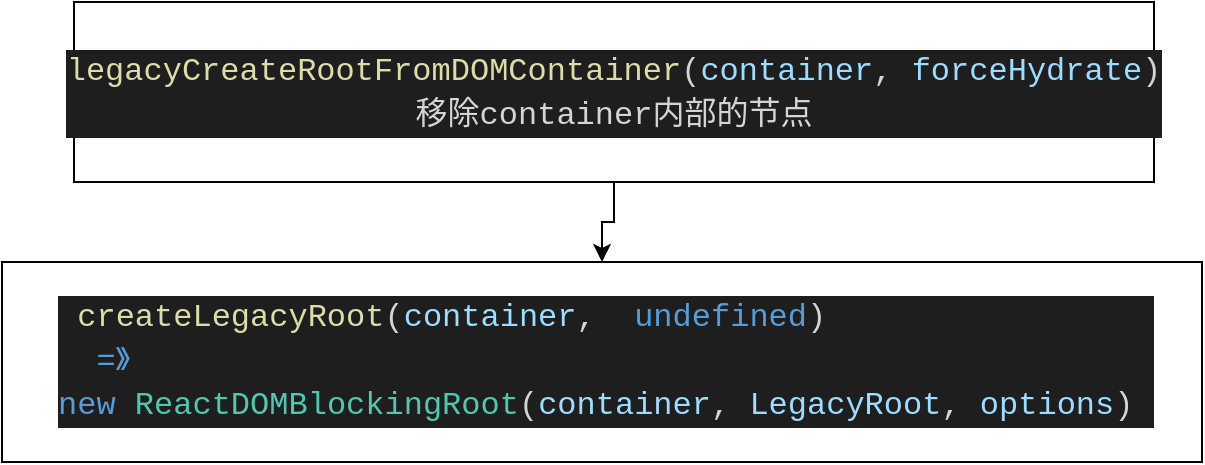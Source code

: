 <mxfile>
    <diagram id="jd_RC2NwaiC4DeVD9V_m" name="第 1 页">
        <mxGraphModel dx="831" dy="389" grid="1" gridSize="10" guides="1" tooltips="1" connect="1" arrows="1" fold="1" page="1" pageScale="1" pageWidth="827" pageHeight="1169" math="0" shadow="0">
            <root>
                <mxCell id="0"/>
                <mxCell id="1" parent="0"/>
                <mxCell id="10" style="edgeStyle=orthogonalEdgeStyle;rounded=0;orthogonalLoop=1;jettySize=auto;html=1;entryX=0.5;entryY=0;entryDx=0;entryDy=0;" edge="1" parent="1" source="2" target="3">
                    <mxGeometry relative="1" as="geometry"/>
                </mxCell>
                <mxCell id="2" value="&lt;div style=&quot;color: rgb(212 , 212 , 212) ; background-color: rgb(30 , 30 , 30) ; font-family: &amp;#34;consolas&amp;#34; , &amp;#34;courier new&amp;#34; , monospace ; font-size: 16px ; line-height: 22px&quot;&gt;&lt;div style=&quot;line-height: 22px&quot;&gt;&lt;span style=&quot;color: #dcdcaa&quot;&gt;legacyCreateRootFromDOMContainer&lt;/span&gt;(&lt;span style=&quot;color: #9cdcfe&quot;&gt;container&lt;/span&gt;,&amp;nbsp;&lt;span style=&quot;color: #9cdcfe&quot;&gt;forceHydrate&lt;/span&gt;)&lt;/div&gt;&lt;div style=&quot;line-height: 22px&quot;&gt;移除container内部的节点&lt;/div&gt;&lt;/div&gt;" style="rounded=0;whiteSpace=wrap;html=1;" vertex="1" parent="1">
                    <mxGeometry x="150" y="10" width="540" height="90" as="geometry"/>
                </mxCell>
                <mxCell id="3" value="" style="rounded=0;whiteSpace=wrap;html=1;" vertex="1" parent="1">
                    <mxGeometry x="114" y="140" width="600" height="100" as="geometry"/>
                </mxCell>
                <mxCell id="11" value="&lt;div style=&quot;background-color: rgb(30 , 30 , 30) ; font-family: &amp;#34;consolas&amp;#34; , &amp;#34;courier new&amp;#34; , monospace ; font-weight: normal ; font-size: 16px ; line-height: 22px&quot;&gt;&lt;div style=&quot;font-family: &amp;#34;consolas&amp;#34; , &amp;#34;courier new&amp;#34; , monospace ; line-height: 22px&quot;&gt;&lt;div&gt;&lt;font color=&quot;#d4d4d4&quot;&gt;&amp;nbsp;&lt;/font&gt;&lt;span style=&quot;color: rgb(220 , 220 , 170)&quot;&gt;createLegacyRoot&lt;/span&gt;&lt;font color=&quot;#d4d4d4&quot;&gt;(&lt;/font&gt;&lt;span style=&quot;color: rgb(156 , 220 , 254)&quot;&gt;container&lt;/span&gt;&lt;font color=&quot;#d4d4d4&quot;&gt;,&amp;nbsp;&lt;/font&gt;&lt;font color=&quot;#d4d4d4&quot;&gt;&amp;nbsp;&lt;/font&gt;&lt;span style=&quot;color: rgb(86 , 156 , 214)&quot;&gt;undefined&lt;/span&gt;&lt;font color=&quot;#d4d4d4&quot;&gt;)&lt;/font&gt;&lt;/div&gt;&lt;div&gt;&lt;div style=&quot;color: rgb(212 , 212 , 212) ; font-family: &amp;#34;consolas&amp;#34; , &amp;#34;courier new&amp;#34; , monospace ; line-height: 22px&quot;&gt;&lt;span style=&quot;color: #569cd6&quot;&gt;&amp;nbsp; =》new&lt;/span&gt;&amp;nbsp;&lt;span style=&quot;color: #4ec9b0&quot;&gt;ReactDOMBlockingRoot&lt;/span&gt;(&lt;span style=&quot;color: #9cdcfe&quot;&gt;container&lt;/span&gt;,&amp;nbsp;&lt;span style=&quot;color: #9cdcfe&quot;&gt;LegacyRoot&lt;/span&gt;,&amp;nbsp;&lt;span style=&quot;color: #9cdcfe&quot;&gt;options&lt;/span&gt;)&lt;/div&gt;&lt;/div&gt;&lt;/div&gt;&lt;/div&gt;" style="text;whiteSpace=wrap;html=1;" vertex="1" parent="1">
                    <mxGeometry x="140" y="150" width="550" height="80" as="geometry"/>
                </mxCell>
            </root>
        </mxGraphModel>
    </diagram>
</mxfile>